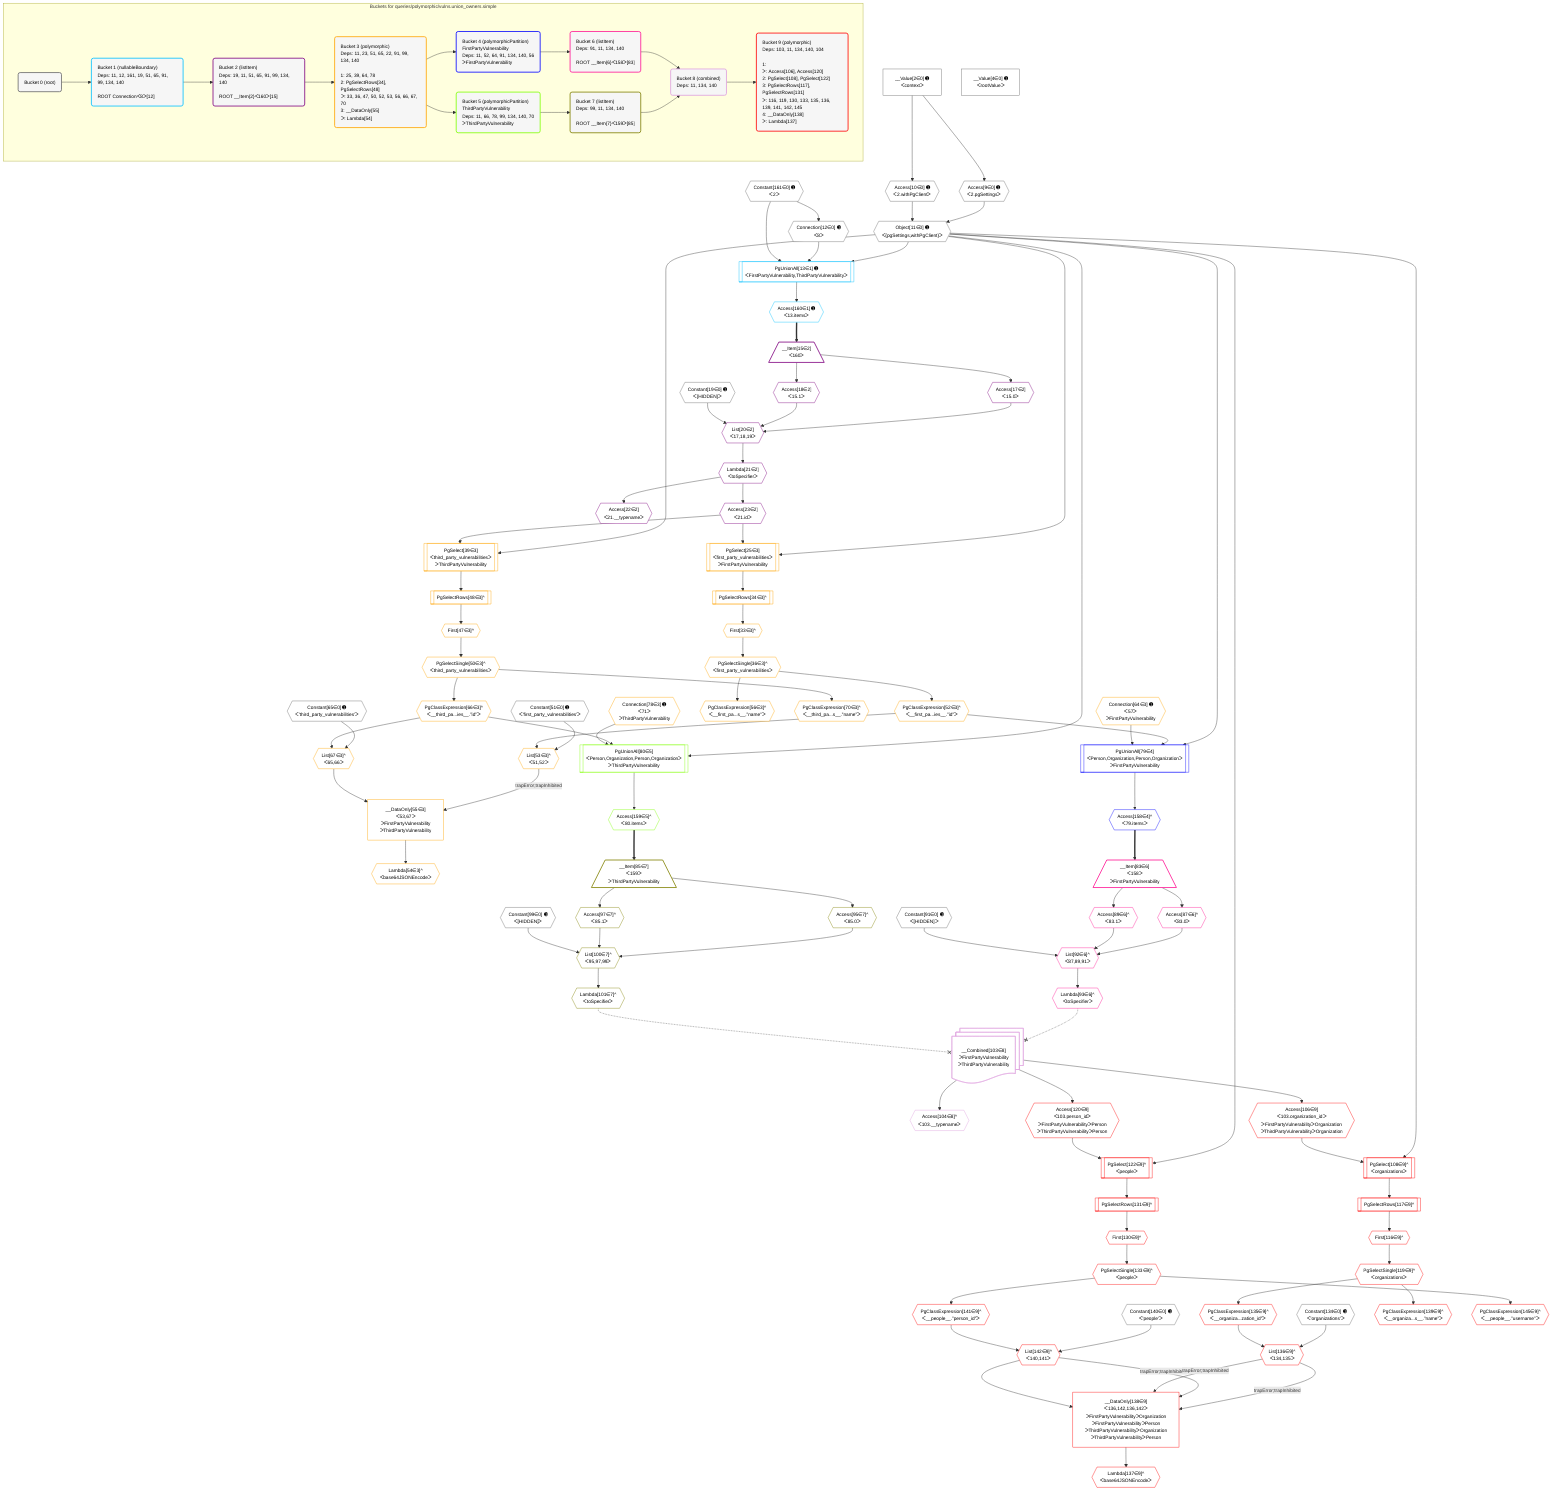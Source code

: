 %%{init: {'themeVariables': { 'fontSize': '12px'}}}%%
graph TD
    classDef path fill:#eee,stroke:#000,color:#000
    classDef plan fill:#fff,stroke-width:1px,color:#000
    classDef itemplan fill:#fff,stroke-width:2px,color:#000
    classDef unbatchedplan fill:#dff,stroke-width:1px,color:#000
    classDef sideeffectplan fill:#fcc,stroke-width:2px,color:#000
    classDef bucket fill:#f6f6f6,color:#000,stroke-width:2px,text-align:left

    subgraph "Buckets for queries/polymorphic/vulns.union_owners.simple"
    Bucket0("Bucket 0 (root)"):::bucket
    Bucket1("Bucket 1 (nullableBoundary)<br />Deps: 11, 12, 161, 19, 51, 65, 91, 99, 134, 140<br /><br />ROOT Connectionᐸ8ᐳ[12]"):::bucket
    Bucket2("Bucket 2 (listItem)<br />Deps: 19, 11, 51, 65, 91, 99, 134, 140<br /><br />ROOT __Item{2}ᐸ160ᐳ[15]"):::bucket
    Bucket3("Bucket 3 (polymorphic)<br />Deps: 11, 23, 51, 65, 22, 91, 99, 134, 140<br /><br />1: 25, 39, 64, 78<br />2: PgSelectRows[34], PgSelectRows[48]<br />ᐳ: 33, 36, 47, 50, 52, 53, 56, 66, 67, 70<br />3: __DataOnly[55]<br />ᐳ: Lambda[54]"):::bucket
    Bucket4("Bucket 4 (polymorphicPartition)<br />FirstPartyVulnerability<br />Deps: 11, 52, 64, 91, 134, 140, 56<br />ᐳFirstPartyVulnerability"):::bucket
    Bucket5("Bucket 5 (polymorphicPartition)<br />ThirdPartyVulnerability<br />Deps: 11, 66, 78, 99, 134, 140, 70<br />ᐳThirdPartyVulnerability"):::bucket
    Bucket6("Bucket 6 (listItem)<br />Deps: 91, 11, 134, 140<br /><br />ROOT __Item{6}ᐸ158ᐳ[83]"):::bucket
    Bucket7("Bucket 7 (listItem)<br />Deps: 99, 11, 134, 140<br /><br />ROOT __Item{7}ᐸ159ᐳ[85]"):::bucket
    Bucket8("Bucket 8 (combined)<br />Deps: 11, 134, 140"):::bucket
    Bucket9("Bucket 9 (polymorphic)<br />Deps: 103, 11, 134, 140, 104<br /><br />1: <br />ᐳ: Access[106], Access[120]<br />2: PgSelect[108], PgSelect[122]<br />3: PgSelectRows[117], PgSelectRows[131]<br />ᐳ: 116, 119, 130, 133, 135, 136, 139, 141, 142, 145<br />4: __DataOnly[138]<br />ᐳ: Lambda[137]"):::bucket
    end
    Bucket0 --> Bucket1
    Bucket1 --> Bucket2
    Bucket2 --> Bucket3
    Bucket3 --> Bucket4 & Bucket5
    Bucket4 --> Bucket6
    Bucket5 --> Bucket7
    Bucket6 --> Bucket8
    Bucket7 --> Bucket8
    Bucket8 --> Bucket9

    %% plan dependencies
    Object11{{"Object[11∈0] ➊<br />ᐸ{pgSettings,withPgClient}ᐳ"}}:::plan
    Access9{{"Access[9∈0] ➊<br />ᐸ2.pgSettingsᐳ"}}:::plan
    Access10{{"Access[10∈0] ➊<br />ᐸ2.withPgClientᐳ"}}:::plan
    Access9 & Access10 --> Object11
    __Value2["__Value[2∈0] ➊<br />ᐸcontextᐳ"]:::plan
    __Value2 --> Access9
    __Value2 --> Access10
    Connection12{{"Connection[12∈0] ➊<br />ᐸ8ᐳ"}}:::plan
    Constant161{{"Constant[161∈0] ➊<br />ᐸ2ᐳ"}}:::plan
    Constant161 --> Connection12
    __Value4["__Value[4∈0] ➊<br />ᐸrootValueᐳ"]:::plan
    Constant19{{"Constant[19∈0] ➊<br />ᐸ[HIDDEN]ᐳ"}}:::plan
    Constant51{{"Constant[51∈0] ➊<br />ᐸ'first_party_vulnerabilities'ᐳ"}}:::plan
    Constant65{{"Constant[65∈0] ➊<br />ᐸ'third_party_vulnerabilities'ᐳ"}}:::plan
    Constant91{{"Constant[91∈0] ➊<br />ᐸ[HIDDEN]ᐳ"}}:::plan
    Constant99{{"Constant[99∈0] ➊<br />ᐸ[HIDDEN]ᐳ"}}:::plan
    Constant134{{"Constant[134∈0] ➊<br />ᐸ'organizations'ᐳ"}}:::plan
    Constant140{{"Constant[140∈0] ➊<br />ᐸ'people'ᐳ"}}:::plan
    PgUnionAll13[["PgUnionAll[13∈1] ➊<br />ᐸFirstPartyVulnerability,ThirdPartyVulnerabilityᐳ"]]:::plan
    Object11 & Connection12 & Constant161 --> PgUnionAll13
    Access160{{"Access[160∈1] ➊<br />ᐸ13.itemsᐳ"}}:::plan
    PgUnionAll13 --> Access160
    List20{{"List[20∈2]<br />ᐸ17,18,19ᐳ"}}:::plan
    Access17{{"Access[17∈2]<br />ᐸ15.0ᐳ"}}:::plan
    Access18{{"Access[18∈2]<br />ᐸ15.1ᐳ"}}:::plan
    Access17 & Access18 & Constant19 --> List20
    __Item15[/"__Item[15∈2]<br />ᐸ160ᐳ"\]:::itemplan
    Access160 ==> __Item15
    __Item15 --> Access17
    __Item15 --> Access18
    Lambda21{{"Lambda[21∈2]<br />ᐸtoSpecifierᐳ"}}:::plan
    List20 --> Lambda21
    Access22{{"Access[22∈2]<br />ᐸ21.__typenameᐳ"}}:::plan
    Lambda21 --> Access22
    Access23{{"Access[23∈2]<br />ᐸ21.idᐳ"}}:::plan
    Lambda21 --> Access23
    PgSelect25[["PgSelect[25∈3]<br />ᐸfirst_party_vulnerabilitiesᐳ<br />ᐳFirstPartyVulnerability"]]:::plan
    Object11 & Access23 --> PgSelect25
    PgSelect39[["PgSelect[39∈3]<br />ᐸthird_party_vulnerabilitiesᐳ<br />ᐳThirdPartyVulnerability"]]:::plan
    Object11 & Access23 --> PgSelect39
    List53{{"List[53∈3]^<br />ᐸ51,52ᐳ"}}:::plan
    PgClassExpression52{{"PgClassExpression[52∈3]^<br />ᐸ__first_pa...ies__.”id”ᐳ"}}:::plan
    Constant51 & PgClassExpression52 --> List53
    __DataOnly55["__DataOnly[55∈3]<br />ᐸ53,67ᐳ<br />ᐳFirstPartyVulnerability<br />ᐳThirdPartyVulnerability"]:::plan
    List67{{"List[67∈3]^<br />ᐸ65,66ᐳ"}}:::plan
    List53 -->|"trapError;trapInhibited"| __DataOnly55
    List67 --> __DataOnly55
    PgClassExpression66{{"PgClassExpression[66∈3]^<br />ᐸ__third_pa...ies__.”id”ᐳ"}}:::plan
    Constant65 & PgClassExpression66 --> List67
    First33{{"First[33∈3]^"}}:::plan
    PgSelectRows34[["PgSelectRows[34∈3]^"]]:::plan
    PgSelectRows34 --> First33
    PgSelect25 --> PgSelectRows34
    PgSelectSingle36{{"PgSelectSingle[36∈3]^<br />ᐸfirst_party_vulnerabilitiesᐳ"}}:::plan
    First33 --> PgSelectSingle36
    First47{{"First[47∈3]^"}}:::plan
    PgSelectRows48[["PgSelectRows[48∈3]^"]]:::plan
    PgSelectRows48 --> First47
    PgSelect39 --> PgSelectRows48
    PgSelectSingle50{{"PgSelectSingle[50∈3]^<br />ᐸthird_party_vulnerabilitiesᐳ"}}:::plan
    First47 --> PgSelectSingle50
    PgSelectSingle36 --> PgClassExpression52
    Lambda54{{"Lambda[54∈3]^<br />ᐸbase64JSONEncodeᐳ"}}:::plan
    __DataOnly55 --> Lambda54
    PgClassExpression56{{"PgClassExpression[56∈3]^<br />ᐸ__first_pa...s__.”name”ᐳ"}}:::plan
    PgSelectSingle36 --> PgClassExpression56
    PgSelectSingle50 --> PgClassExpression66
    PgClassExpression70{{"PgClassExpression[70∈3]^<br />ᐸ__third_pa...s__.”name”ᐳ"}}:::plan
    PgSelectSingle50 --> PgClassExpression70
    Connection64{{"Connection[64∈3] ➊<br />ᐸ57ᐳ<br />ᐳFirstPartyVulnerability"}}:::plan
    Connection78{{"Connection[78∈3] ➊<br />ᐸ71ᐳ<br />ᐳThirdPartyVulnerability"}}:::plan
    PgUnionAll79[["PgUnionAll[79∈4]<br />ᐸPerson,Organization,Person,Organizationᐳ<br />ᐳFirstPartyVulnerability"]]:::plan
    Object11 & PgClassExpression52 & Connection64 --> PgUnionAll79
    Access158{{"Access[158∈4]^<br />ᐸ79.itemsᐳ"}}:::plan
    PgUnionAll79 --> Access158
    List92{{"List[92∈6]^<br />ᐸ87,89,91ᐳ"}}:::plan
    Access87{{"Access[87∈6]^<br />ᐸ83.0ᐳ"}}:::plan
    Access89{{"Access[89∈6]^<br />ᐸ83.1ᐳ"}}:::plan
    Access87 & Access89 & Constant91 --> List92
    __Item83[/"__Item[83∈6]<br />ᐸ158ᐳ<br />ᐳFirstPartyVulnerability"\]:::itemplan
    Access158 ==> __Item83
    __Item83 --> Access87
    __Item83 --> Access89
    Lambda93{{"Lambda[93∈6]^<br />ᐸtoSpecifierᐳ"}}:::plan
    List92 --> Lambda93
    Access104{{"Access[104∈8]^<br />ᐸ103.__typenameᐳ"}}:::plan
    __Value103:::plan@{shape: docs, label: "__Combined[103∈8]<br />ᐳFirstPartyVulnerability<br />ᐳThirdPartyVulnerability"}
    __Value103 --> Access104
    __DataOnly138["__DataOnly[138∈9]<br />ᐸ136,142,136,142ᐳ<br />ᐳFirstPartyVulnerabilityᐳOrganization<br />ᐳFirstPartyVulnerabilityᐳPerson<br />ᐳThirdPartyVulnerabilityᐳOrganization<br />ᐳThirdPartyVulnerabilityᐳPerson"]:::plan
    List136{{"List[136∈9]^<br />ᐸ134,135ᐳ"}}:::plan
    List142{{"List[142∈9]^<br />ᐸ140,141ᐳ"}}:::plan
    List136 -->|"trapError;trapInhibited"| __DataOnly138
    List142 -->|"trapError;trapInhibited"| __DataOnly138
    List136 -->|"trapError;trapInhibited"| __DataOnly138
    List142 --> __DataOnly138
    PgSelect108[["PgSelect[108∈9]^<br />ᐸorganizationsᐳ"]]:::plan
    Access106{{"Access[106∈9]<br />ᐸ103.organization_idᐳ<br />ᐳFirstPartyVulnerabilityᐳOrganization<br />ᐳThirdPartyVulnerabilityᐳOrganization"}}:::plan
    Object11 & Access106 --> PgSelect108
    PgSelect122[["PgSelect[122∈9]^<br />ᐸpeopleᐳ"]]:::plan
    Access120{{"Access[120∈9]<br />ᐸ103.person_idᐳ<br />ᐳFirstPartyVulnerabilityᐳPerson<br />ᐳThirdPartyVulnerabilityᐳPerson"}}:::plan
    Object11 & Access120 --> PgSelect122
    PgClassExpression135{{"PgClassExpression[135∈9]^<br />ᐸ__organiza...zation_id”ᐳ"}}:::plan
    Constant134 & PgClassExpression135 --> List136
    PgClassExpression141{{"PgClassExpression[141∈9]^<br />ᐸ__people__.”person_id”ᐳ"}}:::plan
    Constant140 & PgClassExpression141 --> List142
    __Value103 --> Access106
    First116{{"First[116∈9]^"}}:::plan
    PgSelectRows117[["PgSelectRows[117∈9]^"]]:::plan
    PgSelectRows117 --> First116
    PgSelect108 --> PgSelectRows117
    PgSelectSingle119{{"PgSelectSingle[119∈9]^<br />ᐸorganizationsᐳ"}}:::plan
    First116 --> PgSelectSingle119
    __Value103 --> Access120
    First130{{"First[130∈9]^"}}:::plan
    PgSelectRows131[["PgSelectRows[131∈9]^"]]:::plan
    PgSelectRows131 --> First130
    PgSelect122 --> PgSelectRows131
    PgSelectSingle133{{"PgSelectSingle[133∈9]^<br />ᐸpeopleᐳ"}}:::plan
    First130 --> PgSelectSingle133
    PgSelectSingle119 --> PgClassExpression135
    Lambda137{{"Lambda[137∈9]^<br />ᐸbase64JSONEncodeᐳ"}}:::plan
    __DataOnly138 --> Lambda137
    PgClassExpression139{{"PgClassExpression[139∈9]^<br />ᐸ__organiza...s__.”name”ᐳ"}}:::plan
    PgSelectSingle119 --> PgClassExpression139
    PgSelectSingle133 --> PgClassExpression141
    PgClassExpression145{{"PgClassExpression[145∈9]^<br />ᐸ__people__.”username”ᐳ"}}:::plan
    PgSelectSingle133 --> PgClassExpression145
    PgUnionAll80[["PgUnionAll[80∈5]<br />ᐸPerson,Organization,Person,Organizationᐳ<br />ᐳThirdPartyVulnerability"]]:::plan
    Object11 & PgClassExpression66 & Connection78 --> PgUnionAll80
    Access159{{"Access[159∈5]^<br />ᐸ80.itemsᐳ"}}:::plan
    PgUnionAll80 --> Access159
    List100{{"List[100∈7]^<br />ᐸ95,97,99ᐳ"}}:::plan
    Access95{{"Access[95∈7]^<br />ᐸ85.0ᐳ"}}:::plan
    Access97{{"Access[97∈7]^<br />ᐸ85.1ᐳ"}}:::plan
    Access95 & Access97 & Constant99 --> List100
    __Item85[/"__Item[85∈7]<br />ᐸ159ᐳ<br />ᐳThirdPartyVulnerability"\]:::itemplan
    Access159 ==> __Item85
    __Item85 --> Access95
    __Item85 --> Access97
    Lambda101{{"Lambda[101∈7]^<br />ᐸtoSpecifierᐳ"}}:::plan
    List100 --> Lambda101

    %% define steps
    classDef bucket0 stroke:#696969
    class Bucket0,__Value2,__Value4,Access9,Access10,Object11,Connection12,Constant19,Constant51,Constant65,Constant91,Constant99,Constant134,Constant140,Constant161 bucket0
    classDef bucket1 stroke:#00bfff
    class Bucket1,PgUnionAll13,Access160 bucket1
    classDef bucket2 stroke:#7f007f
    class Bucket2,__Item15,Access17,Access18,List20,Lambda21,Access22,Access23 bucket2
    classDef bucket3 stroke:#ffa500
    class Bucket3,PgSelect25,First33,PgSelectRows34,PgSelectSingle36,PgSelect39,First47,PgSelectRows48,PgSelectSingle50,PgClassExpression52,List53,Lambda54,__DataOnly55,PgClassExpression56,Connection64,PgClassExpression66,List67,PgClassExpression70,Connection78 bucket3
    classDef bucket4 stroke:#0000ff
    class Bucket4,PgUnionAll79,Access158 bucket4
    classDef bucket5 stroke:#7fff00
    class Bucket5,PgUnionAll80,Access159 bucket5
    classDef bucket6 stroke:#ff1493
    class Bucket6,__Item83,Access87,Access89,List92,Lambda93 bucket6
    classDef bucket7 stroke:#808000
    class Bucket7,__Item85,Access95,Access97,List100,Lambda101 bucket7
    classDef bucket8 stroke:#dda0dd
    class Bucket8,__Value103,Access104 bucket8
    classDef bucket9 stroke:#ff0000
    class Bucket9,Access106,PgSelect108,First116,PgSelectRows117,PgSelectSingle119,Access120,PgSelect122,First130,PgSelectRows131,PgSelectSingle133,PgClassExpression135,List136,Lambda137,__DataOnly138,PgClassExpression139,PgClassExpression141,List142,PgClassExpression145 bucket9

    Lambda93 -.-x __Value103
    Lambda101 -.-x __Value103
